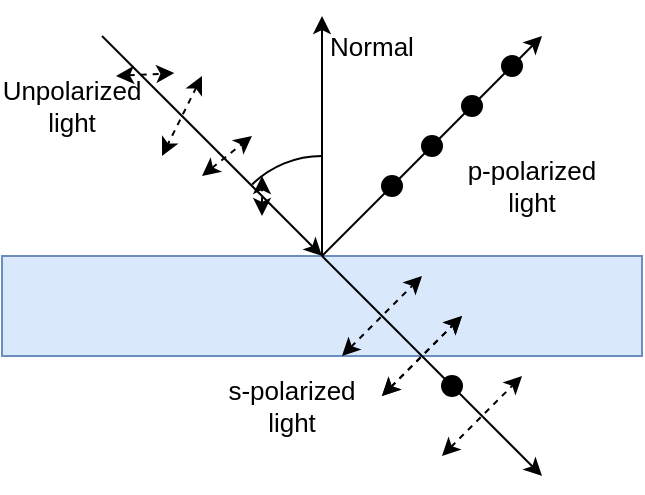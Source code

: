 <mxfile version="13.4.4" type="device"><diagram id="YUO2P1b5w4hZ32FQhl1s" name="Page-1"><mxGraphModel dx="497" dy="358" grid="1" gridSize="10" guides="1" tooltips="1" connect="1" arrows="1" fold="1" page="1" pageScale="1" pageWidth="827" pageHeight="1169" math="0" shadow="0"><root><mxCell id="0"/><mxCell id="1" parent="0"/><mxCell id="MKWbfrYIhMuum4diIGcw-8" value="" style="verticalLabelPosition=bottom;verticalAlign=top;html=1;shape=mxgraph.basic.arc;startAngle=0.877;endAngle=0;" vertex="1" parent="1"><mxGeometry x="390" y="230" width="100" height="100" as="geometry"/></mxCell><mxCell id="MKWbfrYIhMuum4diIGcw-1" value="" style="rounded=0;whiteSpace=wrap;html=1;fillColor=#dae8fc;strokeColor=#6c8ebf;" vertex="1" parent="1"><mxGeometry x="280" y="280" width="320" height="50" as="geometry"/></mxCell><mxCell id="MKWbfrYIhMuum4diIGcw-2" value="" style="endArrow=classic;html=1;" edge="1" parent="1"><mxGeometry width="50" height="50" relative="1" as="geometry"><mxPoint x="440" y="280" as="sourcePoint"/><mxPoint x="440" y="160" as="targetPoint"/></mxGeometry></mxCell><mxCell id="MKWbfrYIhMuum4diIGcw-4" value="&lt;span style=&quot;font-size: 13px&quot;&gt;s-polarized light&lt;/span&gt;" style="text;html=1;strokeColor=none;fillColor=none;align=center;verticalAlign=middle;whiteSpace=wrap;rounded=0;" vertex="1" parent="1"><mxGeometry x="390" y="340" width="70" height="30" as="geometry"/></mxCell><mxCell id="MKWbfrYIhMuum4diIGcw-5" value="" style="endArrow=classic;html=1;" edge="1" parent="1"><mxGeometry width="50" height="50" relative="1" as="geometry"><mxPoint x="330" y="170" as="sourcePoint"/><mxPoint x="440" y="280" as="targetPoint"/></mxGeometry></mxCell><mxCell id="MKWbfrYIhMuum4diIGcw-6" value="" style="endArrow=classic;html=1;" edge="1" parent="1" source="MKWbfrYIhMuum4diIGcw-37"><mxGeometry width="50" height="50" relative="1" as="geometry"><mxPoint x="440" y="280" as="sourcePoint"/><mxPoint x="550" y="170" as="targetPoint"/></mxGeometry></mxCell><mxCell id="MKWbfrYIhMuum4diIGcw-7" value="" style="endArrow=classic;html=1;" edge="1" parent="1" source="MKWbfrYIhMuum4diIGcw-49"><mxGeometry width="50" height="50" relative="1" as="geometry"><mxPoint x="440" y="280" as="sourcePoint"/><mxPoint x="550" y="390" as="targetPoint"/></mxGeometry></mxCell><mxCell id="MKWbfrYIhMuum4diIGcw-13" value="" style="endArrow=classic;html=1;dashed=1;startArrow=classic;startFill=1;" edge="1" parent="1"><mxGeometry width="50" height="50" relative="1" as="geometry"><mxPoint x="380" y="190" as="sourcePoint"/><mxPoint x="360" y="230" as="targetPoint"/></mxGeometry></mxCell><mxCell id="MKWbfrYIhMuum4diIGcw-15" value="" style="endArrow=classic;html=1;dashed=1;entryX=0.5;entryY=1;entryDx=0;entryDy=0;startArrow=classic;startFill=1;" edge="1" parent="1"><mxGeometry width="50" height="50" relative="1" as="geometry"><mxPoint x="380" y="240" as="sourcePoint"/><mxPoint x="405" y="220" as="targetPoint"/></mxGeometry></mxCell><mxCell id="MKWbfrYIhMuum4diIGcw-16" value="" style="endArrow=classic;html=1;dashed=1;entryX=-0.055;entryY=-0.048;entryDx=0;entryDy=0;entryPerimeter=0;exitX=0.814;exitY=0;exitDx=0;exitDy=0;exitPerimeter=0;startArrow=classic;startFill=1;" edge="1" parent="1" source="MKWbfrYIhMuum4diIGcw-40"><mxGeometry width="50" height="50" relative="1" as="geometry"><mxPoint x="350" y="190" as="sourcePoint"/><mxPoint x="366.15" y="188.56" as="targetPoint"/></mxGeometry></mxCell><mxCell id="MKWbfrYIhMuum4diIGcw-20" value="" style="ellipse;whiteSpace=wrap;html=1;aspect=fixed;fillColor=#000000;" vertex="1" parent="1"><mxGeometry x="470" y="240" width="10" height="10" as="geometry"/></mxCell><mxCell id="MKWbfrYIhMuum4diIGcw-33" value="" style="endArrow=none;html=1;endFill=0;" edge="1" parent="1" target="MKWbfrYIhMuum4diIGcw-20"><mxGeometry width="50" height="50" relative="1" as="geometry"><mxPoint x="440" y="280" as="sourcePoint"/><mxPoint x="550" y="170" as="targetPoint"/></mxGeometry></mxCell><mxCell id="MKWbfrYIhMuum4diIGcw-32" value="" style="ellipse;whiteSpace=wrap;html=1;aspect=fixed;fillColor=#000000;" vertex="1" parent="1"><mxGeometry x="490" y="220" width="10" height="10" as="geometry"/></mxCell><mxCell id="MKWbfrYIhMuum4diIGcw-34" value="" style="endArrow=none;html=1;endFill=0;" edge="1" parent="1" source="MKWbfrYIhMuum4diIGcw-20" target="MKWbfrYIhMuum4diIGcw-32"><mxGeometry width="50" height="50" relative="1" as="geometry"><mxPoint x="478.536" y="241.464" as="sourcePoint"/><mxPoint x="550" y="170" as="targetPoint"/></mxGeometry></mxCell><mxCell id="MKWbfrYIhMuum4diIGcw-35" value="" style="ellipse;whiteSpace=wrap;html=1;aspect=fixed;fillColor=#000000;" vertex="1" parent="1"><mxGeometry x="510" y="200" width="10" height="10" as="geometry"/></mxCell><mxCell id="MKWbfrYIhMuum4diIGcw-36" value="" style="endArrow=none;html=1;endFill=0;" edge="1" parent="1" source="MKWbfrYIhMuum4diIGcw-32" target="MKWbfrYIhMuum4diIGcw-35"><mxGeometry width="50" height="50" relative="1" as="geometry"><mxPoint x="498.536" y="221.464" as="sourcePoint"/><mxPoint x="550" y="170" as="targetPoint"/></mxGeometry></mxCell><mxCell id="MKWbfrYIhMuum4diIGcw-37" value="" style="ellipse;whiteSpace=wrap;html=1;aspect=fixed;fillColor=#000000;" vertex="1" parent="1"><mxGeometry x="530" y="180" width="10" height="10" as="geometry"/></mxCell><mxCell id="MKWbfrYIhMuum4diIGcw-38" value="" style="endArrow=none;html=1;endFill=0;" edge="1" parent="1" source="MKWbfrYIhMuum4diIGcw-35" target="MKWbfrYIhMuum4diIGcw-37"><mxGeometry width="50" height="50" relative="1" as="geometry"><mxPoint x="518.536" y="201.464" as="sourcePoint"/><mxPoint x="550" y="170" as="targetPoint"/></mxGeometry></mxCell><mxCell id="MKWbfrYIhMuum4diIGcw-39" value="&lt;span style=&quot;font-size: 13px&quot;&gt;Normal&lt;/span&gt;" style="text;html=1;strokeColor=none;fillColor=none;align=center;verticalAlign=middle;whiteSpace=wrap;rounded=0;" vertex="1" parent="1"><mxGeometry x="430" y="160" width="70" height="30" as="geometry"/></mxCell><mxCell id="MKWbfrYIhMuum4diIGcw-40" value="&lt;span style=&quot;font-size: 13px&quot;&gt;Unpolarized light&lt;/span&gt;" style="text;html=1;strokeColor=none;fillColor=none;align=center;verticalAlign=middle;whiteSpace=wrap;rounded=0;" vertex="1" parent="1"><mxGeometry x="280" y="190" width="70" height="30" as="geometry"/></mxCell><mxCell id="MKWbfrYIhMuum4diIGcw-42" value="" style="endArrow=classic;html=1;dashed=1;" edge="1" parent="1"><mxGeometry width="50" height="50" relative="1" as="geometry"><mxPoint x="460" y="300" as="sourcePoint"/><mxPoint x="460" y="300" as="targetPoint"/></mxGeometry></mxCell><mxCell id="MKWbfrYIhMuum4diIGcw-43" value="" style="endArrow=classic;html=1;dashed=1;startArrow=classic;startFill=1;" edge="1" parent="1"><mxGeometry width="50" height="50" relative="1" as="geometry"><mxPoint x="450" y="330" as="sourcePoint"/><mxPoint x="490" y="290" as="targetPoint"/></mxGeometry></mxCell><mxCell id="MKWbfrYIhMuum4diIGcw-45" value="" style="endArrow=classic;html=1;dashed=1;startArrow=classic;startFill=1;" edge="1" parent="1"><mxGeometry width="50" height="50" relative="1" as="geometry"><mxPoint x="410" y="260" as="sourcePoint"/><mxPoint x="410" y="240" as="targetPoint"/></mxGeometry></mxCell><mxCell id="MKWbfrYIhMuum4diIGcw-46" value="" style="endArrow=classic;html=1;dashed=1;startArrow=classic;startFill=1;" edge="1" parent="1"><mxGeometry width="50" height="50" relative="1" as="geometry"><mxPoint x="470" y="350" as="sourcePoint"/><mxPoint x="510" y="310" as="targetPoint"/></mxGeometry></mxCell><mxCell id="MKWbfrYIhMuum4diIGcw-47" value="" style="endArrow=classic;html=1;dashed=1;startArrow=classic;startFill=1;" edge="1" parent="1"><mxGeometry width="50" height="50" relative="1" as="geometry"><mxPoint x="470" y="350" as="sourcePoint"/><mxPoint x="510" y="310" as="targetPoint"/></mxGeometry></mxCell><mxCell id="MKWbfrYIhMuum4diIGcw-48" value="" style="endArrow=classic;html=1;dashed=1;startArrow=classic;startFill=1;" edge="1" parent="1"><mxGeometry width="50" height="50" relative="1" as="geometry"><mxPoint x="500" y="380" as="sourcePoint"/><mxPoint x="540" y="340" as="targetPoint"/></mxGeometry></mxCell><mxCell id="MKWbfrYIhMuum4diIGcw-49" value="" style="ellipse;whiteSpace=wrap;html=1;aspect=fixed;fillColor=#000000;" vertex="1" parent="1"><mxGeometry x="500" y="340" width="10" height="10" as="geometry"/></mxCell><mxCell id="MKWbfrYIhMuum4diIGcw-50" value="" style="endArrow=none;html=1;endFill=0;" edge="1" parent="1" target="MKWbfrYIhMuum4diIGcw-49"><mxGeometry width="50" height="50" relative="1" as="geometry"><mxPoint x="440" y="280" as="sourcePoint"/><mxPoint x="550" y="390" as="targetPoint"/></mxGeometry></mxCell><mxCell id="MKWbfrYIhMuum4diIGcw-51" value="&lt;span style=&quot;font-size: 13px&quot;&gt;p-polarized light&lt;/span&gt;" style="text;html=1;strokeColor=none;fillColor=none;align=center;verticalAlign=middle;whiteSpace=wrap;rounded=0;" vertex="1" parent="1"><mxGeometry x="510" y="230" width="70" height="30" as="geometry"/></mxCell></root></mxGraphModel></diagram></mxfile>